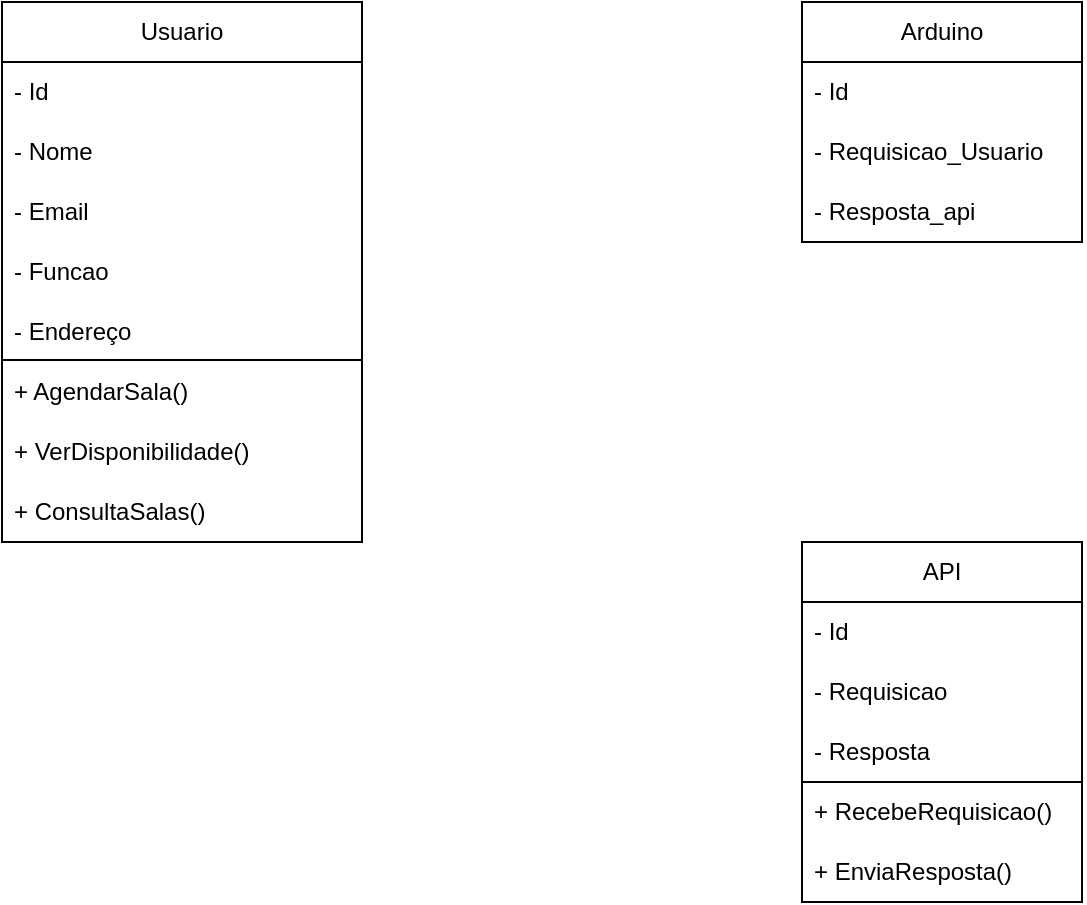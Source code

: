 <mxfile version="20.5.3" type="github">
  <diagram id="uJ_h--5rkCirAFm68wXX" name="Página-1">
    <mxGraphModel dx="1422" dy="754" grid="1" gridSize="10" guides="1" tooltips="1" connect="1" arrows="1" fold="1" page="1" pageScale="1" pageWidth="827" pageHeight="1169" math="0" shadow="0">
      <root>
        <mxCell id="0" />
        <mxCell id="1" parent="0" />
        <mxCell id="_sKwSko5dNfhKbqj-H7O-2" value="Usuario" style="swimlane;fontStyle=0;childLayout=stackLayout;horizontal=1;startSize=30;horizontalStack=0;resizeParent=1;resizeParentMax=0;resizeLast=0;collapsible=1;marginBottom=0;whiteSpace=wrap;html=1;strokeColor=default;" parent="1" vertex="1">
          <mxGeometry x="100" y="150" width="180" height="270" as="geometry" />
        </mxCell>
        <mxCell id="_sKwSko5dNfhKbqj-H7O-13" value="- Id" style="text;strokeColor=none;fillColor=none;align=left;verticalAlign=middle;spacingLeft=4;spacingRight=4;overflow=hidden;points=[[0,0.5],[1,0.5]];portConstraint=eastwest;rotatable=0;whiteSpace=wrap;html=1;" parent="_sKwSko5dNfhKbqj-H7O-2" vertex="1">
          <mxGeometry y="30" width="180" height="30" as="geometry" />
        </mxCell>
        <mxCell id="_sKwSko5dNfhKbqj-H7O-3" value="- Nome" style="text;strokeColor=none;fillColor=none;align=left;verticalAlign=middle;spacingLeft=4;spacingRight=4;overflow=hidden;points=[[0,0.5],[1,0.5]];portConstraint=eastwest;rotatable=0;whiteSpace=wrap;html=1;" parent="_sKwSko5dNfhKbqj-H7O-2" vertex="1">
          <mxGeometry y="60" width="180" height="30" as="geometry" />
        </mxCell>
        <mxCell id="_sKwSko5dNfhKbqj-H7O-4" value="- Email" style="text;strokeColor=none;fillColor=none;align=left;verticalAlign=middle;spacingLeft=4;spacingRight=4;overflow=hidden;points=[[0,0.5],[1,0.5]];portConstraint=eastwest;rotatable=0;whiteSpace=wrap;html=1;" parent="_sKwSko5dNfhKbqj-H7O-2" vertex="1">
          <mxGeometry y="90" width="180" height="30" as="geometry" />
        </mxCell>
        <mxCell id="_sKwSko5dNfhKbqj-H7O-5" value="- Funcao" style="text;strokeColor=none;fillColor=none;align=left;verticalAlign=middle;spacingLeft=4;spacingRight=4;overflow=hidden;points=[[0,0.5],[1,0.5]];portConstraint=eastwest;rotatable=0;whiteSpace=wrap;html=1;" parent="_sKwSko5dNfhKbqj-H7O-2" vertex="1">
          <mxGeometry y="120" width="180" height="30" as="geometry" />
        </mxCell>
        <mxCell id="-OLyuo6LLPuwV7Uf9QYw-6" value="- Endereço" style="text;strokeColor=none;fillColor=none;align=left;verticalAlign=middle;spacingLeft=4;spacingRight=4;overflow=hidden;points=[[0,0.5],[1,0.5]];portConstraint=eastwest;rotatable=0;whiteSpace=wrap;html=1;" vertex="1" parent="_sKwSko5dNfhKbqj-H7O-2">
          <mxGeometry y="150" width="180" height="30" as="geometry" />
        </mxCell>
        <mxCell id="-OLyuo6LLPuwV7Uf9QYw-14" value="" style="endArrow=none;html=1;rounded=0;" edge="1" parent="_sKwSko5dNfhKbqj-H7O-2">
          <mxGeometry width="50" height="50" relative="1" as="geometry">
            <mxPoint y="179" as="sourcePoint" />
            <mxPoint x="180" y="179" as="targetPoint" />
          </mxGeometry>
        </mxCell>
        <mxCell id="-OLyuo6LLPuwV7Uf9QYw-9" value="+ AgendarSala()" style="text;strokeColor=none;fillColor=none;align=left;verticalAlign=middle;spacingLeft=4;spacingRight=4;overflow=hidden;points=[[0,0.5],[1,0.5]];portConstraint=eastwest;rotatable=0;whiteSpace=wrap;html=1;" vertex="1" parent="_sKwSko5dNfhKbqj-H7O-2">
          <mxGeometry y="180" width="180" height="30" as="geometry" />
        </mxCell>
        <mxCell id="-OLyuo6LLPuwV7Uf9QYw-8" value="+ VerDisponibilidade()" style="text;strokeColor=none;fillColor=none;align=left;verticalAlign=middle;spacingLeft=4;spacingRight=4;overflow=hidden;points=[[0,0.5],[1,0.5]];portConstraint=eastwest;rotatable=0;whiteSpace=wrap;html=1;" vertex="1" parent="_sKwSko5dNfhKbqj-H7O-2">
          <mxGeometry y="210" width="180" height="30" as="geometry" />
        </mxCell>
        <mxCell id="_sKwSko5dNfhKbqj-H7O-6" value="+ ConsultaSalas()" style="text;strokeColor=none;fillColor=none;align=left;verticalAlign=middle;spacingLeft=4;spacingRight=4;overflow=hidden;points=[[0,0.5],[1,0.5]];portConstraint=eastwest;rotatable=0;whiteSpace=wrap;html=1;" parent="_sKwSko5dNfhKbqj-H7O-2" vertex="1">
          <mxGeometry y="240" width="180" height="30" as="geometry" />
        </mxCell>
        <mxCell id="-OLyuo6LLPuwV7Uf9QYw-1" value="Arduino" style="swimlane;fontStyle=0;childLayout=stackLayout;horizontal=1;startSize=30;horizontalStack=0;resizeParent=1;resizeParentMax=0;resizeLast=0;collapsible=1;marginBottom=0;whiteSpace=wrap;html=1;" vertex="1" parent="1">
          <mxGeometry x="500" y="150" width="140" height="120" as="geometry" />
        </mxCell>
        <mxCell id="-OLyuo6LLPuwV7Uf9QYw-2" value="- Id" style="text;strokeColor=none;fillColor=none;align=left;verticalAlign=middle;spacingLeft=4;spacingRight=4;overflow=hidden;points=[[0,0.5],[1,0.5]];portConstraint=eastwest;rotatable=0;whiteSpace=wrap;html=1;" vertex="1" parent="-OLyuo6LLPuwV7Uf9QYw-1">
          <mxGeometry y="30" width="140" height="30" as="geometry" />
        </mxCell>
        <mxCell id="-OLyuo6LLPuwV7Uf9QYw-4" value="- Requisicao_Usuario" style="text;strokeColor=none;fillColor=none;align=left;verticalAlign=middle;spacingLeft=4;spacingRight=4;overflow=hidden;points=[[0,0.5],[1,0.5]];portConstraint=eastwest;rotatable=0;whiteSpace=wrap;html=1;" vertex="1" parent="-OLyuo6LLPuwV7Uf9QYw-1">
          <mxGeometry y="60" width="140" height="30" as="geometry" />
        </mxCell>
        <mxCell id="-OLyuo6LLPuwV7Uf9QYw-3" value="- Resposta_api" style="text;strokeColor=none;fillColor=none;align=left;verticalAlign=middle;spacingLeft=4;spacingRight=4;overflow=hidden;points=[[0,0.5],[1,0.5]];portConstraint=eastwest;rotatable=0;whiteSpace=wrap;html=1;" vertex="1" parent="-OLyuo6LLPuwV7Uf9QYw-1">
          <mxGeometry y="90" width="140" height="30" as="geometry" />
        </mxCell>
        <mxCell id="-OLyuo6LLPuwV7Uf9QYw-15" value="API" style="swimlane;fontStyle=0;childLayout=stackLayout;horizontal=1;startSize=30;horizontalStack=0;resizeParent=1;resizeParentMax=0;resizeLast=0;collapsible=1;marginBottom=0;whiteSpace=wrap;html=1;strokeColor=#000000;" vertex="1" parent="1">
          <mxGeometry x="500" y="420" width="140" height="180" as="geometry" />
        </mxCell>
        <mxCell id="-OLyuo6LLPuwV7Uf9QYw-16" value="- Id" style="text;strokeColor=none;fillColor=none;align=left;verticalAlign=middle;spacingLeft=4;spacingRight=4;overflow=hidden;points=[[0,0.5],[1,0.5]];portConstraint=eastwest;rotatable=0;whiteSpace=wrap;html=1;" vertex="1" parent="-OLyuo6LLPuwV7Uf9QYw-15">
          <mxGeometry y="30" width="140" height="30" as="geometry" />
        </mxCell>
        <mxCell id="-OLyuo6LLPuwV7Uf9QYw-17" value="- Requisicao" style="text;strokeColor=none;fillColor=none;align=left;verticalAlign=middle;spacingLeft=4;spacingRight=4;overflow=hidden;points=[[0,0.5],[1,0.5]];portConstraint=eastwest;rotatable=0;whiteSpace=wrap;html=1;" vertex="1" parent="-OLyuo6LLPuwV7Uf9QYw-15">
          <mxGeometry y="60" width="140" height="30" as="geometry" />
        </mxCell>
        <mxCell id="-OLyuo6LLPuwV7Uf9QYw-18" value="- Resposta" style="text;strokeColor=none;fillColor=none;align=left;verticalAlign=middle;spacingLeft=4;spacingRight=4;overflow=hidden;points=[[0,0.5],[1,0.5]];portConstraint=eastwest;rotatable=0;whiteSpace=wrap;html=1;" vertex="1" parent="-OLyuo6LLPuwV7Uf9QYw-15">
          <mxGeometry y="90" width="140" height="30" as="geometry" />
        </mxCell>
        <mxCell id="-OLyuo6LLPuwV7Uf9QYw-22" value="" style="endArrow=none;html=1;rounded=0;" edge="1" parent="-OLyuo6LLPuwV7Uf9QYw-15">
          <mxGeometry width="50" height="50" relative="1" as="geometry">
            <mxPoint y="120" as="sourcePoint" />
            <mxPoint x="140" y="120" as="targetPoint" />
          </mxGeometry>
        </mxCell>
        <mxCell id="-OLyuo6LLPuwV7Uf9QYw-19" value="+ RecebeRequisicao()" style="text;strokeColor=none;fillColor=none;align=left;verticalAlign=middle;spacingLeft=4;spacingRight=4;overflow=hidden;points=[[0,0.5],[1,0.5]];portConstraint=eastwest;rotatable=0;whiteSpace=wrap;html=1;" vertex="1" parent="-OLyuo6LLPuwV7Uf9QYw-15">
          <mxGeometry y="120" width="140" height="30" as="geometry" />
        </mxCell>
        <mxCell id="-OLyuo6LLPuwV7Uf9QYw-20" value="+ EnviaResposta()" style="text;strokeColor=none;fillColor=none;align=left;verticalAlign=middle;spacingLeft=4;spacingRight=4;overflow=hidden;points=[[0,0.5],[1,0.5]];portConstraint=eastwest;rotatable=0;whiteSpace=wrap;html=1;" vertex="1" parent="-OLyuo6LLPuwV7Uf9QYw-15">
          <mxGeometry y="150" width="140" height="30" as="geometry" />
        </mxCell>
      </root>
    </mxGraphModel>
  </diagram>
</mxfile>
